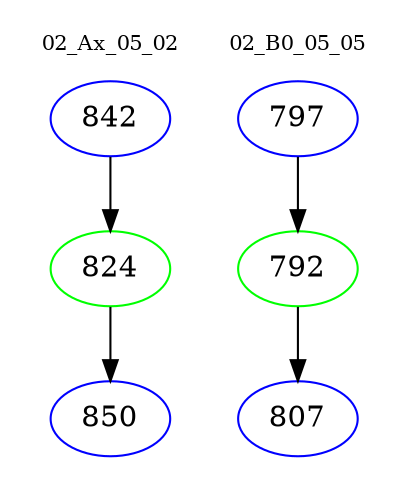 digraph{
subgraph cluster_0 {
color = white
label = "02_Ax_05_02";
fontsize=10;
T0_842 [label="842", color="blue"]
T0_842 -> T0_824 [color="black"]
T0_824 [label="824", color="green"]
T0_824 -> T0_850 [color="black"]
T0_850 [label="850", color="blue"]
}
subgraph cluster_1 {
color = white
label = "02_B0_05_05";
fontsize=10;
T1_797 [label="797", color="blue"]
T1_797 -> T1_792 [color="black"]
T1_792 [label="792", color="green"]
T1_792 -> T1_807 [color="black"]
T1_807 [label="807", color="blue"]
}
}
